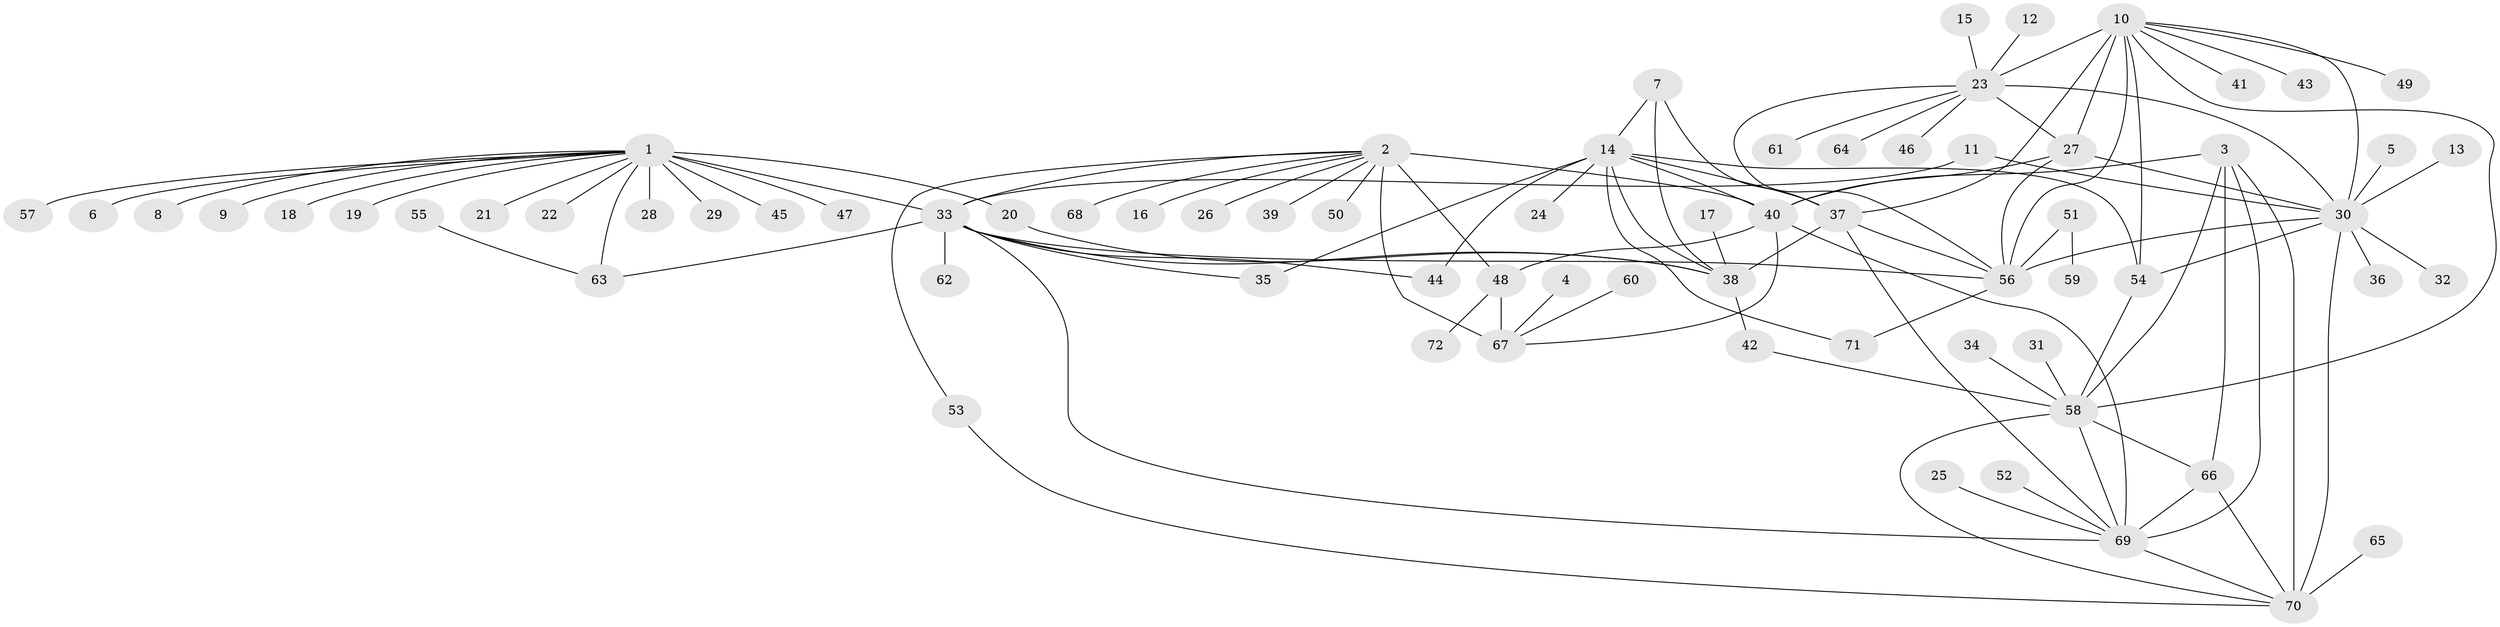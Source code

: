 // original degree distribution, {8: 0.04285714285714286, 9: 0.05, 15: 0.007142857142857143, 12: 0.02857142857142857, 11: 0.03571428571428571, 7: 0.02857142857142857, 6: 0.02857142857142857, 10: 0.02142857142857143, 13: 0.007142857142857143, 1: 0.5428571428571428, 3: 0.02857142857142857, 2: 0.15714285714285714, 4: 0.02142857142857143}
// Generated by graph-tools (version 1.1) at 2025/02/03/09/25 03:02:48]
// undirected, 72 vertices, 109 edges
graph export_dot {
graph [start="1"]
  node [color=gray90,style=filled];
  1;
  2;
  3;
  4;
  5;
  6;
  7;
  8;
  9;
  10;
  11;
  12;
  13;
  14;
  15;
  16;
  17;
  18;
  19;
  20;
  21;
  22;
  23;
  24;
  25;
  26;
  27;
  28;
  29;
  30;
  31;
  32;
  33;
  34;
  35;
  36;
  37;
  38;
  39;
  40;
  41;
  42;
  43;
  44;
  45;
  46;
  47;
  48;
  49;
  50;
  51;
  52;
  53;
  54;
  55;
  56;
  57;
  58;
  59;
  60;
  61;
  62;
  63;
  64;
  65;
  66;
  67;
  68;
  69;
  70;
  71;
  72;
  1 -- 6 [weight=1.0];
  1 -- 8 [weight=1.0];
  1 -- 9 [weight=1.0];
  1 -- 18 [weight=1.0];
  1 -- 19 [weight=1.0];
  1 -- 20 [weight=1.0];
  1 -- 21 [weight=1.0];
  1 -- 22 [weight=1.0];
  1 -- 28 [weight=1.0];
  1 -- 29 [weight=1.0];
  1 -- 33 [weight=8.0];
  1 -- 45 [weight=1.0];
  1 -- 47 [weight=1.0];
  1 -- 57 [weight=1.0];
  1 -- 63 [weight=4.0];
  2 -- 16 [weight=1.0];
  2 -- 26 [weight=1.0];
  2 -- 33 [weight=1.0];
  2 -- 39 [weight=1.0];
  2 -- 40 [weight=4.0];
  2 -- 48 [weight=4.0];
  2 -- 50 [weight=1.0];
  2 -- 53 [weight=1.0];
  2 -- 67 [weight=4.0];
  2 -- 68 [weight=1.0];
  3 -- 40 [weight=1.0];
  3 -- 58 [weight=3.0];
  3 -- 66 [weight=3.0];
  3 -- 69 [weight=3.0];
  3 -- 70 [weight=3.0];
  4 -- 67 [weight=1.0];
  5 -- 30 [weight=1.0];
  7 -- 14 [weight=4.0];
  7 -- 37 [weight=2.0];
  7 -- 38 [weight=4.0];
  10 -- 23 [weight=4.0];
  10 -- 27 [weight=2.0];
  10 -- 30 [weight=2.0];
  10 -- 37 [weight=1.0];
  10 -- 41 [weight=1.0];
  10 -- 43 [weight=1.0];
  10 -- 49 [weight=1.0];
  10 -- 54 [weight=1.0];
  10 -- 56 [weight=2.0];
  10 -- 58 [weight=1.0];
  11 -- 30 [weight=1.0];
  11 -- 33 [weight=1.0];
  12 -- 23 [weight=1.0];
  13 -- 30 [weight=1.0];
  14 -- 24 [weight=1.0];
  14 -- 35 [weight=1.0];
  14 -- 37 [weight=2.0];
  14 -- 38 [weight=4.0];
  14 -- 40 [weight=1.0];
  14 -- 44 [weight=1.0];
  14 -- 54 [weight=1.0];
  14 -- 71 [weight=1.0];
  15 -- 23 [weight=1.0];
  17 -- 38 [weight=1.0];
  20 -- 38 [weight=1.0];
  23 -- 27 [weight=2.0];
  23 -- 30 [weight=2.0];
  23 -- 46 [weight=1.0];
  23 -- 56 [weight=2.0];
  23 -- 61 [weight=1.0];
  23 -- 64 [weight=1.0];
  25 -- 69 [weight=1.0];
  27 -- 30 [weight=1.0];
  27 -- 40 [weight=2.0];
  27 -- 56 [weight=1.0];
  30 -- 32 [weight=1.0];
  30 -- 36 [weight=1.0];
  30 -- 54 [weight=1.0];
  30 -- 56 [weight=1.0];
  30 -- 70 [weight=1.0];
  31 -- 58 [weight=1.0];
  33 -- 35 [weight=1.0];
  33 -- 38 [weight=1.0];
  33 -- 44 [weight=1.0];
  33 -- 56 [weight=1.0];
  33 -- 62 [weight=1.0];
  33 -- 63 [weight=2.0];
  33 -- 69 [weight=1.0];
  34 -- 58 [weight=1.0];
  37 -- 38 [weight=2.0];
  37 -- 56 [weight=1.0];
  37 -- 69 [weight=1.0];
  38 -- 42 [weight=1.0];
  40 -- 48 [weight=1.0];
  40 -- 67 [weight=1.0];
  40 -- 69 [weight=1.0];
  42 -- 58 [weight=1.0];
  48 -- 67 [weight=1.0];
  48 -- 72 [weight=1.0];
  51 -- 56 [weight=1.0];
  51 -- 59 [weight=1.0];
  52 -- 69 [weight=1.0];
  53 -- 70 [weight=1.0];
  54 -- 58 [weight=1.0];
  55 -- 63 [weight=1.0];
  56 -- 71 [weight=1.0];
  58 -- 66 [weight=1.0];
  58 -- 69 [weight=1.0];
  58 -- 70 [weight=1.0];
  60 -- 67 [weight=1.0];
  65 -- 70 [weight=1.0];
  66 -- 69 [weight=1.0];
  66 -- 70 [weight=1.0];
  69 -- 70 [weight=1.0];
}
